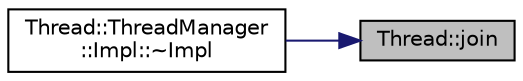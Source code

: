 digraph "Thread::join"
{
 // INTERACTIVE_SVG=YES
 // LATEX_PDF_SIZE
  edge [fontname="Helvetica",fontsize="10",labelfontname="Helvetica",labelfontsize="10"];
  node [fontname="Helvetica",fontsize="10",shape=record];
  rankdir="RL";
  Node1 [label="Thread::join",height=0.2,width=0.4,color="black", fillcolor="grey75", style="filled", fontcolor="black",tooltip="Führt den Thread mit dem aktuellen zusammen."];
  Node1 -> Node2 [dir="back",color="midnightblue",fontsize="10",style="solid",fontname="Helvetica"];
  Node2 [label="Thread::ThreadManager\l::Impl::~Impl",height=0.2,width=0.4,color="black", fillcolor="white", style="filled",URL="$struct_thread_1_1_thread_manager_1_1_impl.html#a6a46aa5678c8c2de88074f78d35826e9",tooltip=">An helper construct to prevent the application from crashing on exit."];
}
